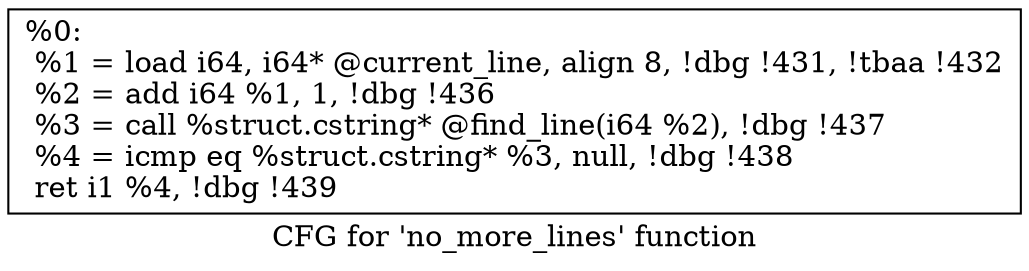 digraph "CFG for 'no_more_lines' function" {
	label="CFG for 'no_more_lines' function";

	Node0x2413fc0 [shape=record,label="{%0:\l  %1 = load i64, i64* @current_line, align 8, !dbg !431, !tbaa !432\l  %2 = add i64 %1, 1, !dbg !436\l  %3 = call %struct.cstring* @find_line(i64 %2), !dbg !437\l  %4 = icmp eq %struct.cstring* %3, null, !dbg !438\l  ret i1 %4, !dbg !439\l}"];
}
